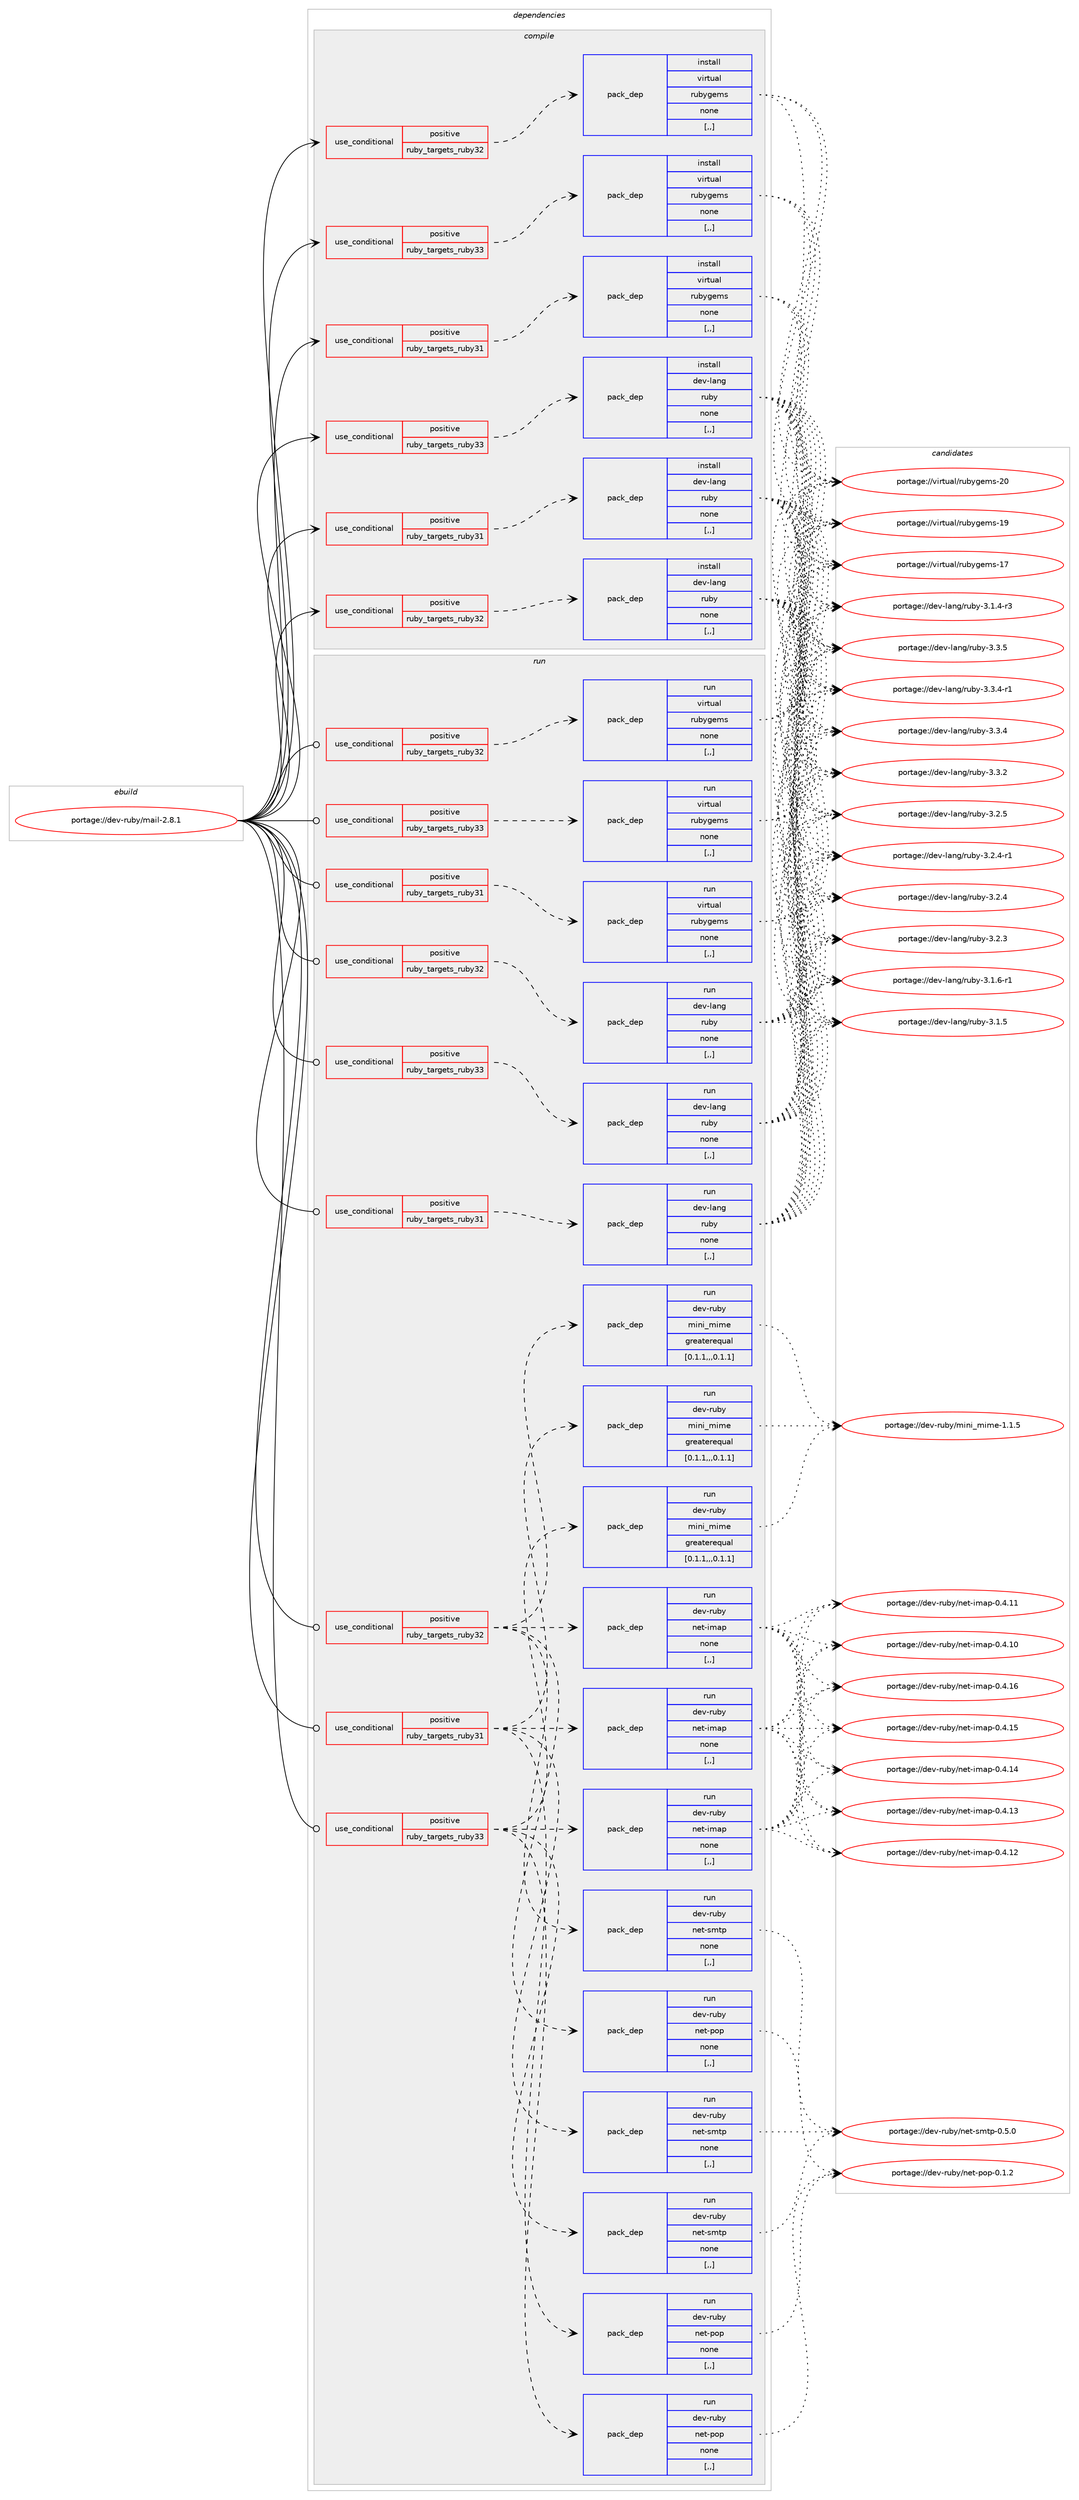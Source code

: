 digraph prolog {

# *************
# Graph options
# *************

newrank=true;
concentrate=true;
compound=true;
graph [rankdir=LR,fontname=Helvetica,fontsize=10,ranksep=1.5];#, ranksep=2.5, nodesep=0.2];
edge  [arrowhead=vee];
node  [fontname=Helvetica,fontsize=10];

# **********
# The ebuild
# **********

subgraph cluster_leftcol {
color=gray;
label=<<i>ebuild</i>>;
id [label="portage://dev-ruby/mail-2.8.1", color=red, width=4, href="../dev-ruby/mail-2.8.1.svg"];
}

# ****************
# The dependencies
# ****************

subgraph cluster_midcol {
color=gray;
label=<<i>dependencies</i>>;
subgraph cluster_compile {
fillcolor="#eeeeee";
style=filled;
label=<<i>compile</i>>;
subgraph cond181197 {
dependency685122 [label=<<TABLE BORDER="0" CELLBORDER="1" CELLSPACING="0" CELLPADDING="4"><TR><TD ROWSPAN="3" CELLPADDING="10">use_conditional</TD></TR><TR><TD>positive</TD></TR><TR><TD>ruby_targets_ruby31</TD></TR></TABLE>>, shape=none, color=red];
subgraph pack498993 {
dependency685123 [label=<<TABLE BORDER="0" CELLBORDER="1" CELLSPACING="0" CELLPADDING="4" WIDTH="220"><TR><TD ROWSPAN="6" CELLPADDING="30">pack_dep</TD></TR><TR><TD WIDTH="110">install</TD></TR><TR><TD>dev-lang</TD></TR><TR><TD>ruby</TD></TR><TR><TD>none</TD></TR><TR><TD>[,,]</TD></TR></TABLE>>, shape=none, color=blue];
}
dependency685122:e -> dependency685123:w [weight=20,style="dashed",arrowhead="vee"];
}
id:e -> dependency685122:w [weight=20,style="solid",arrowhead="vee"];
subgraph cond181198 {
dependency685124 [label=<<TABLE BORDER="0" CELLBORDER="1" CELLSPACING="0" CELLPADDING="4"><TR><TD ROWSPAN="3" CELLPADDING="10">use_conditional</TD></TR><TR><TD>positive</TD></TR><TR><TD>ruby_targets_ruby31</TD></TR></TABLE>>, shape=none, color=red];
subgraph pack498994 {
dependency685125 [label=<<TABLE BORDER="0" CELLBORDER="1" CELLSPACING="0" CELLPADDING="4" WIDTH="220"><TR><TD ROWSPAN="6" CELLPADDING="30">pack_dep</TD></TR><TR><TD WIDTH="110">install</TD></TR><TR><TD>virtual</TD></TR><TR><TD>rubygems</TD></TR><TR><TD>none</TD></TR><TR><TD>[,,]</TD></TR></TABLE>>, shape=none, color=blue];
}
dependency685124:e -> dependency685125:w [weight=20,style="dashed",arrowhead="vee"];
}
id:e -> dependency685124:w [weight=20,style="solid",arrowhead="vee"];
subgraph cond181199 {
dependency685126 [label=<<TABLE BORDER="0" CELLBORDER="1" CELLSPACING="0" CELLPADDING="4"><TR><TD ROWSPAN="3" CELLPADDING="10">use_conditional</TD></TR><TR><TD>positive</TD></TR><TR><TD>ruby_targets_ruby32</TD></TR></TABLE>>, shape=none, color=red];
subgraph pack498995 {
dependency685127 [label=<<TABLE BORDER="0" CELLBORDER="1" CELLSPACING="0" CELLPADDING="4" WIDTH="220"><TR><TD ROWSPAN="6" CELLPADDING="30">pack_dep</TD></TR><TR><TD WIDTH="110">install</TD></TR><TR><TD>dev-lang</TD></TR><TR><TD>ruby</TD></TR><TR><TD>none</TD></TR><TR><TD>[,,]</TD></TR></TABLE>>, shape=none, color=blue];
}
dependency685126:e -> dependency685127:w [weight=20,style="dashed",arrowhead="vee"];
}
id:e -> dependency685126:w [weight=20,style="solid",arrowhead="vee"];
subgraph cond181200 {
dependency685128 [label=<<TABLE BORDER="0" CELLBORDER="1" CELLSPACING="0" CELLPADDING="4"><TR><TD ROWSPAN="3" CELLPADDING="10">use_conditional</TD></TR><TR><TD>positive</TD></TR><TR><TD>ruby_targets_ruby32</TD></TR></TABLE>>, shape=none, color=red];
subgraph pack498996 {
dependency685129 [label=<<TABLE BORDER="0" CELLBORDER="1" CELLSPACING="0" CELLPADDING="4" WIDTH="220"><TR><TD ROWSPAN="6" CELLPADDING="30">pack_dep</TD></TR><TR><TD WIDTH="110">install</TD></TR><TR><TD>virtual</TD></TR><TR><TD>rubygems</TD></TR><TR><TD>none</TD></TR><TR><TD>[,,]</TD></TR></TABLE>>, shape=none, color=blue];
}
dependency685128:e -> dependency685129:w [weight=20,style="dashed",arrowhead="vee"];
}
id:e -> dependency685128:w [weight=20,style="solid",arrowhead="vee"];
subgraph cond181201 {
dependency685130 [label=<<TABLE BORDER="0" CELLBORDER="1" CELLSPACING="0" CELLPADDING="4"><TR><TD ROWSPAN="3" CELLPADDING="10">use_conditional</TD></TR><TR><TD>positive</TD></TR><TR><TD>ruby_targets_ruby33</TD></TR></TABLE>>, shape=none, color=red];
subgraph pack498997 {
dependency685131 [label=<<TABLE BORDER="0" CELLBORDER="1" CELLSPACING="0" CELLPADDING="4" WIDTH="220"><TR><TD ROWSPAN="6" CELLPADDING="30">pack_dep</TD></TR><TR><TD WIDTH="110">install</TD></TR><TR><TD>dev-lang</TD></TR><TR><TD>ruby</TD></TR><TR><TD>none</TD></TR><TR><TD>[,,]</TD></TR></TABLE>>, shape=none, color=blue];
}
dependency685130:e -> dependency685131:w [weight=20,style="dashed",arrowhead="vee"];
}
id:e -> dependency685130:w [weight=20,style="solid",arrowhead="vee"];
subgraph cond181202 {
dependency685132 [label=<<TABLE BORDER="0" CELLBORDER="1" CELLSPACING="0" CELLPADDING="4"><TR><TD ROWSPAN="3" CELLPADDING="10">use_conditional</TD></TR><TR><TD>positive</TD></TR><TR><TD>ruby_targets_ruby33</TD></TR></TABLE>>, shape=none, color=red];
subgraph pack498998 {
dependency685133 [label=<<TABLE BORDER="0" CELLBORDER="1" CELLSPACING="0" CELLPADDING="4" WIDTH="220"><TR><TD ROWSPAN="6" CELLPADDING="30">pack_dep</TD></TR><TR><TD WIDTH="110">install</TD></TR><TR><TD>virtual</TD></TR><TR><TD>rubygems</TD></TR><TR><TD>none</TD></TR><TR><TD>[,,]</TD></TR></TABLE>>, shape=none, color=blue];
}
dependency685132:e -> dependency685133:w [weight=20,style="dashed",arrowhead="vee"];
}
id:e -> dependency685132:w [weight=20,style="solid",arrowhead="vee"];
}
subgraph cluster_compileandrun {
fillcolor="#eeeeee";
style=filled;
label=<<i>compile and run</i>>;
}
subgraph cluster_run {
fillcolor="#eeeeee";
style=filled;
label=<<i>run</i>>;
subgraph cond181203 {
dependency685134 [label=<<TABLE BORDER="0" CELLBORDER="1" CELLSPACING="0" CELLPADDING="4"><TR><TD ROWSPAN="3" CELLPADDING="10">use_conditional</TD></TR><TR><TD>positive</TD></TR><TR><TD>ruby_targets_ruby31</TD></TR></TABLE>>, shape=none, color=red];
subgraph pack498999 {
dependency685135 [label=<<TABLE BORDER="0" CELLBORDER="1" CELLSPACING="0" CELLPADDING="4" WIDTH="220"><TR><TD ROWSPAN="6" CELLPADDING="30">pack_dep</TD></TR><TR><TD WIDTH="110">run</TD></TR><TR><TD>dev-lang</TD></TR><TR><TD>ruby</TD></TR><TR><TD>none</TD></TR><TR><TD>[,,]</TD></TR></TABLE>>, shape=none, color=blue];
}
dependency685134:e -> dependency685135:w [weight=20,style="dashed",arrowhead="vee"];
}
id:e -> dependency685134:w [weight=20,style="solid",arrowhead="odot"];
subgraph cond181204 {
dependency685136 [label=<<TABLE BORDER="0" CELLBORDER="1" CELLSPACING="0" CELLPADDING="4"><TR><TD ROWSPAN="3" CELLPADDING="10">use_conditional</TD></TR><TR><TD>positive</TD></TR><TR><TD>ruby_targets_ruby31</TD></TR></TABLE>>, shape=none, color=red];
subgraph pack499000 {
dependency685137 [label=<<TABLE BORDER="0" CELLBORDER="1" CELLSPACING="0" CELLPADDING="4" WIDTH="220"><TR><TD ROWSPAN="6" CELLPADDING="30">pack_dep</TD></TR><TR><TD WIDTH="110">run</TD></TR><TR><TD>dev-ruby</TD></TR><TR><TD>mini_mime</TD></TR><TR><TD>greaterequal</TD></TR><TR><TD>[0.1.1,,,0.1.1]</TD></TR></TABLE>>, shape=none, color=blue];
}
dependency685136:e -> dependency685137:w [weight=20,style="dashed",arrowhead="vee"];
subgraph pack499001 {
dependency685138 [label=<<TABLE BORDER="0" CELLBORDER="1" CELLSPACING="0" CELLPADDING="4" WIDTH="220"><TR><TD ROWSPAN="6" CELLPADDING="30">pack_dep</TD></TR><TR><TD WIDTH="110">run</TD></TR><TR><TD>dev-ruby</TD></TR><TR><TD>net-imap</TD></TR><TR><TD>none</TD></TR><TR><TD>[,,]</TD></TR></TABLE>>, shape=none, color=blue];
}
dependency685136:e -> dependency685138:w [weight=20,style="dashed",arrowhead="vee"];
subgraph pack499002 {
dependency685139 [label=<<TABLE BORDER="0" CELLBORDER="1" CELLSPACING="0" CELLPADDING="4" WIDTH="220"><TR><TD ROWSPAN="6" CELLPADDING="30">pack_dep</TD></TR><TR><TD WIDTH="110">run</TD></TR><TR><TD>dev-ruby</TD></TR><TR><TD>net-pop</TD></TR><TR><TD>none</TD></TR><TR><TD>[,,]</TD></TR></TABLE>>, shape=none, color=blue];
}
dependency685136:e -> dependency685139:w [weight=20,style="dashed",arrowhead="vee"];
subgraph pack499003 {
dependency685140 [label=<<TABLE BORDER="0" CELLBORDER="1" CELLSPACING="0" CELLPADDING="4" WIDTH="220"><TR><TD ROWSPAN="6" CELLPADDING="30">pack_dep</TD></TR><TR><TD WIDTH="110">run</TD></TR><TR><TD>dev-ruby</TD></TR><TR><TD>net-smtp</TD></TR><TR><TD>none</TD></TR><TR><TD>[,,]</TD></TR></TABLE>>, shape=none, color=blue];
}
dependency685136:e -> dependency685140:w [weight=20,style="dashed",arrowhead="vee"];
}
id:e -> dependency685136:w [weight=20,style="solid",arrowhead="odot"];
subgraph cond181205 {
dependency685141 [label=<<TABLE BORDER="0" CELLBORDER="1" CELLSPACING="0" CELLPADDING="4"><TR><TD ROWSPAN="3" CELLPADDING="10">use_conditional</TD></TR><TR><TD>positive</TD></TR><TR><TD>ruby_targets_ruby31</TD></TR></TABLE>>, shape=none, color=red];
subgraph pack499004 {
dependency685142 [label=<<TABLE BORDER="0" CELLBORDER="1" CELLSPACING="0" CELLPADDING="4" WIDTH="220"><TR><TD ROWSPAN="6" CELLPADDING="30">pack_dep</TD></TR><TR><TD WIDTH="110">run</TD></TR><TR><TD>virtual</TD></TR><TR><TD>rubygems</TD></TR><TR><TD>none</TD></TR><TR><TD>[,,]</TD></TR></TABLE>>, shape=none, color=blue];
}
dependency685141:e -> dependency685142:w [weight=20,style="dashed",arrowhead="vee"];
}
id:e -> dependency685141:w [weight=20,style="solid",arrowhead="odot"];
subgraph cond181206 {
dependency685143 [label=<<TABLE BORDER="0" CELLBORDER="1" CELLSPACING="0" CELLPADDING="4"><TR><TD ROWSPAN="3" CELLPADDING="10">use_conditional</TD></TR><TR><TD>positive</TD></TR><TR><TD>ruby_targets_ruby32</TD></TR></TABLE>>, shape=none, color=red];
subgraph pack499005 {
dependency685144 [label=<<TABLE BORDER="0" CELLBORDER="1" CELLSPACING="0" CELLPADDING="4" WIDTH="220"><TR><TD ROWSPAN="6" CELLPADDING="30">pack_dep</TD></TR><TR><TD WIDTH="110">run</TD></TR><TR><TD>dev-lang</TD></TR><TR><TD>ruby</TD></TR><TR><TD>none</TD></TR><TR><TD>[,,]</TD></TR></TABLE>>, shape=none, color=blue];
}
dependency685143:e -> dependency685144:w [weight=20,style="dashed",arrowhead="vee"];
}
id:e -> dependency685143:w [weight=20,style="solid",arrowhead="odot"];
subgraph cond181207 {
dependency685145 [label=<<TABLE BORDER="0" CELLBORDER="1" CELLSPACING="0" CELLPADDING="4"><TR><TD ROWSPAN="3" CELLPADDING="10">use_conditional</TD></TR><TR><TD>positive</TD></TR><TR><TD>ruby_targets_ruby32</TD></TR></TABLE>>, shape=none, color=red];
subgraph pack499006 {
dependency685146 [label=<<TABLE BORDER="0" CELLBORDER="1" CELLSPACING="0" CELLPADDING="4" WIDTH="220"><TR><TD ROWSPAN="6" CELLPADDING="30">pack_dep</TD></TR><TR><TD WIDTH="110">run</TD></TR><TR><TD>dev-ruby</TD></TR><TR><TD>mini_mime</TD></TR><TR><TD>greaterequal</TD></TR><TR><TD>[0.1.1,,,0.1.1]</TD></TR></TABLE>>, shape=none, color=blue];
}
dependency685145:e -> dependency685146:w [weight=20,style="dashed",arrowhead="vee"];
subgraph pack499007 {
dependency685147 [label=<<TABLE BORDER="0" CELLBORDER="1" CELLSPACING="0" CELLPADDING="4" WIDTH="220"><TR><TD ROWSPAN="6" CELLPADDING="30">pack_dep</TD></TR><TR><TD WIDTH="110">run</TD></TR><TR><TD>dev-ruby</TD></TR><TR><TD>net-imap</TD></TR><TR><TD>none</TD></TR><TR><TD>[,,]</TD></TR></TABLE>>, shape=none, color=blue];
}
dependency685145:e -> dependency685147:w [weight=20,style="dashed",arrowhead="vee"];
subgraph pack499008 {
dependency685148 [label=<<TABLE BORDER="0" CELLBORDER="1" CELLSPACING="0" CELLPADDING="4" WIDTH="220"><TR><TD ROWSPAN="6" CELLPADDING="30">pack_dep</TD></TR><TR><TD WIDTH="110">run</TD></TR><TR><TD>dev-ruby</TD></TR><TR><TD>net-pop</TD></TR><TR><TD>none</TD></TR><TR><TD>[,,]</TD></TR></TABLE>>, shape=none, color=blue];
}
dependency685145:e -> dependency685148:w [weight=20,style="dashed",arrowhead="vee"];
subgraph pack499009 {
dependency685149 [label=<<TABLE BORDER="0" CELLBORDER="1" CELLSPACING="0" CELLPADDING="4" WIDTH="220"><TR><TD ROWSPAN="6" CELLPADDING="30">pack_dep</TD></TR><TR><TD WIDTH="110">run</TD></TR><TR><TD>dev-ruby</TD></TR><TR><TD>net-smtp</TD></TR><TR><TD>none</TD></TR><TR><TD>[,,]</TD></TR></TABLE>>, shape=none, color=blue];
}
dependency685145:e -> dependency685149:w [weight=20,style="dashed",arrowhead="vee"];
}
id:e -> dependency685145:w [weight=20,style="solid",arrowhead="odot"];
subgraph cond181208 {
dependency685150 [label=<<TABLE BORDER="0" CELLBORDER="1" CELLSPACING="0" CELLPADDING="4"><TR><TD ROWSPAN="3" CELLPADDING="10">use_conditional</TD></TR><TR><TD>positive</TD></TR><TR><TD>ruby_targets_ruby32</TD></TR></TABLE>>, shape=none, color=red];
subgraph pack499010 {
dependency685151 [label=<<TABLE BORDER="0" CELLBORDER="1" CELLSPACING="0" CELLPADDING="4" WIDTH="220"><TR><TD ROWSPAN="6" CELLPADDING="30">pack_dep</TD></TR><TR><TD WIDTH="110">run</TD></TR><TR><TD>virtual</TD></TR><TR><TD>rubygems</TD></TR><TR><TD>none</TD></TR><TR><TD>[,,]</TD></TR></TABLE>>, shape=none, color=blue];
}
dependency685150:e -> dependency685151:w [weight=20,style="dashed",arrowhead="vee"];
}
id:e -> dependency685150:w [weight=20,style="solid",arrowhead="odot"];
subgraph cond181209 {
dependency685152 [label=<<TABLE BORDER="0" CELLBORDER="1" CELLSPACING="0" CELLPADDING="4"><TR><TD ROWSPAN="3" CELLPADDING="10">use_conditional</TD></TR><TR><TD>positive</TD></TR><TR><TD>ruby_targets_ruby33</TD></TR></TABLE>>, shape=none, color=red];
subgraph pack499011 {
dependency685153 [label=<<TABLE BORDER="0" CELLBORDER="1" CELLSPACING="0" CELLPADDING="4" WIDTH="220"><TR><TD ROWSPAN="6" CELLPADDING="30">pack_dep</TD></TR><TR><TD WIDTH="110">run</TD></TR><TR><TD>dev-lang</TD></TR><TR><TD>ruby</TD></TR><TR><TD>none</TD></TR><TR><TD>[,,]</TD></TR></TABLE>>, shape=none, color=blue];
}
dependency685152:e -> dependency685153:w [weight=20,style="dashed",arrowhead="vee"];
}
id:e -> dependency685152:w [weight=20,style="solid",arrowhead="odot"];
subgraph cond181210 {
dependency685154 [label=<<TABLE BORDER="0" CELLBORDER="1" CELLSPACING="0" CELLPADDING="4"><TR><TD ROWSPAN="3" CELLPADDING="10">use_conditional</TD></TR><TR><TD>positive</TD></TR><TR><TD>ruby_targets_ruby33</TD></TR></TABLE>>, shape=none, color=red];
subgraph pack499012 {
dependency685155 [label=<<TABLE BORDER="0" CELLBORDER="1" CELLSPACING="0" CELLPADDING="4" WIDTH="220"><TR><TD ROWSPAN="6" CELLPADDING="30">pack_dep</TD></TR><TR><TD WIDTH="110">run</TD></TR><TR><TD>dev-ruby</TD></TR><TR><TD>mini_mime</TD></TR><TR><TD>greaterequal</TD></TR><TR><TD>[0.1.1,,,0.1.1]</TD></TR></TABLE>>, shape=none, color=blue];
}
dependency685154:e -> dependency685155:w [weight=20,style="dashed",arrowhead="vee"];
subgraph pack499013 {
dependency685156 [label=<<TABLE BORDER="0" CELLBORDER="1" CELLSPACING="0" CELLPADDING="4" WIDTH="220"><TR><TD ROWSPAN="6" CELLPADDING="30">pack_dep</TD></TR><TR><TD WIDTH="110">run</TD></TR><TR><TD>dev-ruby</TD></TR><TR><TD>net-imap</TD></TR><TR><TD>none</TD></TR><TR><TD>[,,]</TD></TR></TABLE>>, shape=none, color=blue];
}
dependency685154:e -> dependency685156:w [weight=20,style="dashed",arrowhead="vee"];
subgraph pack499014 {
dependency685157 [label=<<TABLE BORDER="0" CELLBORDER="1" CELLSPACING="0" CELLPADDING="4" WIDTH="220"><TR><TD ROWSPAN="6" CELLPADDING="30">pack_dep</TD></TR><TR><TD WIDTH="110">run</TD></TR><TR><TD>dev-ruby</TD></TR><TR><TD>net-pop</TD></TR><TR><TD>none</TD></TR><TR><TD>[,,]</TD></TR></TABLE>>, shape=none, color=blue];
}
dependency685154:e -> dependency685157:w [weight=20,style="dashed",arrowhead="vee"];
subgraph pack499015 {
dependency685158 [label=<<TABLE BORDER="0" CELLBORDER="1" CELLSPACING="0" CELLPADDING="4" WIDTH="220"><TR><TD ROWSPAN="6" CELLPADDING="30">pack_dep</TD></TR><TR><TD WIDTH="110">run</TD></TR><TR><TD>dev-ruby</TD></TR><TR><TD>net-smtp</TD></TR><TR><TD>none</TD></TR><TR><TD>[,,]</TD></TR></TABLE>>, shape=none, color=blue];
}
dependency685154:e -> dependency685158:w [weight=20,style="dashed",arrowhead="vee"];
}
id:e -> dependency685154:w [weight=20,style="solid",arrowhead="odot"];
subgraph cond181211 {
dependency685159 [label=<<TABLE BORDER="0" CELLBORDER="1" CELLSPACING="0" CELLPADDING="4"><TR><TD ROWSPAN="3" CELLPADDING="10">use_conditional</TD></TR><TR><TD>positive</TD></TR><TR><TD>ruby_targets_ruby33</TD></TR></TABLE>>, shape=none, color=red];
subgraph pack499016 {
dependency685160 [label=<<TABLE BORDER="0" CELLBORDER="1" CELLSPACING="0" CELLPADDING="4" WIDTH="220"><TR><TD ROWSPAN="6" CELLPADDING="30">pack_dep</TD></TR><TR><TD WIDTH="110">run</TD></TR><TR><TD>virtual</TD></TR><TR><TD>rubygems</TD></TR><TR><TD>none</TD></TR><TR><TD>[,,]</TD></TR></TABLE>>, shape=none, color=blue];
}
dependency685159:e -> dependency685160:w [weight=20,style="dashed",arrowhead="vee"];
}
id:e -> dependency685159:w [weight=20,style="solid",arrowhead="odot"];
}
}

# **************
# The candidates
# **************

subgraph cluster_choices {
rank=same;
color=gray;
label=<<i>candidates</i>>;

subgraph choice498993 {
color=black;
nodesep=1;
choice10010111845108971101034711411798121455146514653 [label="portage://dev-lang/ruby-3.3.5", color=red, width=4,href="../dev-lang/ruby-3.3.5.svg"];
choice100101118451089711010347114117981214551465146524511449 [label="portage://dev-lang/ruby-3.3.4-r1", color=red, width=4,href="../dev-lang/ruby-3.3.4-r1.svg"];
choice10010111845108971101034711411798121455146514652 [label="portage://dev-lang/ruby-3.3.4", color=red, width=4,href="../dev-lang/ruby-3.3.4.svg"];
choice10010111845108971101034711411798121455146514650 [label="portage://dev-lang/ruby-3.3.2", color=red, width=4,href="../dev-lang/ruby-3.3.2.svg"];
choice10010111845108971101034711411798121455146504653 [label="portage://dev-lang/ruby-3.2.5", color=red, width=4,href="../dev-lang/ruby-3.2.5.svg"];
choice100101118451089711010347114117981214551465046524511449 [label="portage://dev-lang/ruby-3.2.4-r1", color=red, width=4,href="../dev-lang/ruby-3.2.4-r1.svg"];
choice10010111845108971101034711411798121455146504652 [label="portage://dev-lang/ruby-3.2.4", color=red, width=4,href="../dev-lang/ruby-3.2.4.svg"];
choice10010111845108971101034711411798121455146504651 [label="portage://dev-lang/ruby-3.2.3", color=red, width=4,href="../dev-lang/ruby-3.2.3.svg"];
choice100101118451089711010347114117981214551464946544511449 [label="portage://dev-lang/ruby-3.1.6-r1", color=red, width=4,href="../dev-lang/ruby-3.1.6-r1.svg"];
choice10010111845108971101034711411798121455146494653 [label="portage://dev-lang/ruby-3.1.5", color=red, width=4,href="../dev-lang/ruby-3.1.5.svg"];
choice100101118451089711010347114117981214551464946524511451 [label="portage://dev-lang/ruby-3.1.4-r3", color=red, width=4,href="../dev-lang/ruby-3.1.4-r3.svg"];
dependency685123:e -> choice10010111845108971101034711411798121455146514653:w [style=dotted,weight="100"];
dependency685123:e -> choice100101118451089711010347114117981214551465146524511449:w [style=dotted,weight="100"];
dependency685123:e -> choice10010111845108971101034711411798121455146514652:w [style=dotted,weight="100"];
dependency685123:e -> choice10010111845108971101034711411798121455146514650:w [style=dotted,weight="100"];
dependency685123:e -> choice10010111845108971101034711411798121455146504653:w [style=dotted,weight="100"];
dependency685123:e -> choice100101118451089711010347114117981214551465046524511449:w [style=dotted,weight="100"];
dependency685123:e -> choice10010111845108971101034711411798121455146504652:w [style=dotted,weight="100"];
dependency685123:e -> choice10010111845108971101034711411798121455146504651:w [style=dotted,weight="100"];
dependency685123:e -> choice100101118451089711010347114117981214551464946544511449:w [style=dotted,weight="100"];
dependency685123:e -> choice10010111845108971101034711411798121455146494653:w [style=dotted,weight="100"];
dependency685123:e -> choice100101118451089711010347114117981214551464946524511451:w [style=dotted,weight="100"];
}
subgraph choice498994 {
color=black;
nodesep=1;
choice118105114116117971084711411798121103101109115455048 [label="portage://virtual/rubygems-20", color=red, width=4,href="../virtual/rubygems-20.svg"];
choice118105114116117971084711411798121103101109115454957 [label="portage://virtual/rubygems-19", color=red, width=4,href="../virtual/rubygems-19.svg"];
choice118105114116117971084711411798121103101109115454955 [label="portage://virtual/rubygems-17", color=red, width=4,href="../virtual/rubygems-17.svg"];
dependency685125:e -> choice118105114116117971084711411798121103101109115455048:w [style=dotted,weight="100"];
dependency685125:e -> choice118105114116117971084711411798121103101109115454957:w [style=dotted,weight="100"];
dependency685125:e -> choice118105114116117971084711411798121103101109115454955:w [style=dotted,weight="100"];
}
subgraph choice498995 {
color=black;
nodesep=1;
choice10010111845108971101034711411798121455146514653 [label="portage://dev-lang/ruby-3.3.5", color=red, width=4,href="../dev-lang/ruby-3.3.5.svg"];
choice100101118451089711010347114117981214551465146524511449 [label="portage://dev-lang/ruby-3.3.4-r1", color=red, width=4,href="../dev-lang/ruby-3.3.4-r1.svg"];
choice10010111845108971101034711411798121455146514652 [label="portage://dev-lang/ruby-3.3.4", color=red, width=4,href="../dev-lang/ruby-3.3.4.svg"];
choice10010111845108971101034711411798121455146514650 [label="portage://dev-lang/ruby-3.3.2", color=red, width=4,href="../dev-lang/ruby-3.3.2.svg"];
choice10010111845108971101034711411798121455146504653 [label="portage://dev-lang/ruby-3.2.5", color=red, width=4,href="../dev-lang/ruby-3.2.5.svg"];
choice100101118451089711010347114117981214551465046524511449 [label="portage://dev-lang/ruby-3.2.4-r1", color=red, width=4,href="../dev-lang/ruby-3.2.4-r1.svg"];
choice10010111845108971101034711411798121455146504652 [label="portage://dev-lang/ruby-3.2.4", color=red, width=4,href="../dev-lang/ruby-3.2.4.svg"];
choice10010111845108971101034711411798121455146504651 [label="portage://dev-lang/ruby-3.2.3", color=red, width=4,href="../dev-lang/ruby-3.2.3.svg"];
choice100101118451089711010347114117981214551464946544511449 [label="portage://dev-lang/ruby-3.1.6-r1", color=red, width=4,href="../dev-lang/ruby-3.1.6-r1.svg"];
choice10010111845108971101034711411798121455146494653 [label="portage://dev-lang/ruby-3.1.5", color=red, width=4,href="../dev-lang/ruby-3.1.5.svg"];
choice100101118451089711010347114117981214551464946524511451 [label="portage://dev-lang/ruby-3.1.4-r3", color=red, width=4,href="../dev-lang/ruby-3.1.4-r3.svg"];
dependency685127:e -> choice10010111845108971101034711411798121455146514653:w [style=dotted,weight="100"];
dependency685127:e -> choice100101118451089711010347114117981214551465146524511449:w [style=dotted,weight="100"];
dependency685127:e -> choice10010111845108971101034711411798121455146514652:w [style=dotted,weight="100"];
dependency685127:e -> choice10010111845108971101034711411798121455146514650:w [style=dotted,weight="100"];
dependency685127:e -> choice10010111845108971101034711411798121455146504653:w [style=dotted,weight="100"];
dependency685127:e -> choice100101118451089711010347114117981214551465046524511449:w [style=dotted,weight="100"];
dependency685127:e -> choice10010111845108971101034711411798121455146504652:w [style=dotted,weight="100"];
dependency685127:e -> choice10010111845108971101034711411798121455146504651:w [style=dotted,weight="100"];
dependency685127:e -> choice100101118451089711010347114117981214551464946544511449:w [style=dotted,weight="100"];
dependency685127:e -> choice10010111845108971101034711411798121455146494653:w [style=dotted,weight="100"];
dependency685127:e -> choice100101118451089711010347114117981214551464946524511451:w [style=dotted,weight="100"];
}
subgraph choice498996 {
color=black;
nodesep=1;
choice118105114116117971084711411798121103101109115455048 [label="portage://virtual/rubygems-20", color=red, width=4,href="../virtual/rubygems-20.svg"];
choice118105114116117971084711411798121103101109115454957 [label="portage://virtual/rubygems-19", color=red, width=4,href="../virtual/rubygems-19.svg"];
choice118105114116117971084711411798121103101109115454955 [label="portage://virtual/rubygems-17", color=red, width=4,href="../virtual/rubygems-17.svg"];
dependency685129:e -> choice118105114116117971084711411798121103101109115455048:w [style=dotted,weight="100"];
dependency685129:e -> choice118105114116117971084711411798121103101109115454957:w [style=dotted,weight="100"];
dependency685129:e -> choice118105114116117971084711411798121103101109115454955:w [style=dotted,weight="100"];
}
subgraph choice498997 {
color=black;
nodesep=1;
choice10010111845108971101034711411798121455146514653 [label="portage://dev-lang/ruby-3.3.5", color=red, width=4,href="../dev-lang/ruby-3.3.5.svg"];
choice100101118451089711010347114117981214551465146524511449 [label="portage://dev-lang/ruby-3.3.4-r1", color=red, width=4,href="../dev-lang/ruby-3.3.4-r1.svg"];
choice10010111845108971101034711411798121455146514652 [label="portage://dev-lang/ruby-3.3.4", color=red, width=4,href="../dev-lang/ruby-3.3.4.svg"];
choice10010111845108971101034711411798121455146514650 [label="portage://dev-lang/ruby-3.3.2", color=red, width=4,href="../dev-lang/ruby-3.3.2.svg"];
choice10010111845108971101034711411798121455146504653 [label="portage://dev-lang/ruby-3.2.5", color=red, width=4,href="../dev-lang/ruby-3.2.5.svg"];
choice100101118451089711010347114117981214551465046524511449 [label="portage://dev-lang/ruby-3.2.4-r1", color=red, width=4,href="../dev-lang/ruby-3.2.4-r1.svg"];
choice10010111845108971101034711411798121455146504652 [label="portage://dev-lang/ruby-3.2.4", color=red, width=4,href="../dev-lang/ruby-3.2.4.svg"];
choice10010111845108971101034711411798121455146504651 [label="portage://dev-lang/ruby-3.2.3", color=red, width=4,href="../dev-lang/ruby-3.2.3.svg"];
choice100101118451089711010347114117981214551464946544511449 [label="portage://dev-lang/ruby-3.1.6-r1", color=red, width=4,href="../dev-lang/ruby-3.1.6-r1.svg"];
choice10010111845108971101034711411798121455146494653 [label="portage://dev-lang/ruby-3.1.5", color=red, width=4,href="../dev-lang/ruby-3.1.5.svg"];
choice100101118451089711010347114117981214551464946524511451 [label="portage://dev-lang/ruby-3.1.4-r3", color=red, width=4,href="../dev-lang/ruby-3.1.4-r3.svg"];
dependency685131:e -> choice10010111845108971101034711411798121455146514653:w [style=dotted,weight="100"];
dependency685131:e -> choice100101118451089711010347114117981214551465146524511449:w [style=dotted,weight="100"];
dependency685131:e -> choice10010111845108971101034711411798121455146514652:w [style=dotted,weight="100"];
dependency685131:e -> choice10010111845108971101034711411798121455146514650:w [style=dotted,weight="100"];
dependency685131:e -> choice10010111845108971101034711411798121455146504653:w [style=dotted,weight="100"];
dependency685131:e -> choice100101118451089711010347114117981214551465046524511449:w [style=dotted,weight="100"];
dependency685131:e -> choice10010111845108971101034711411798121455146504652:w [style=dotted,weight="100"];
dependency685131:e -> choice10010111845108971101034711411798121455146504651:w [style=dotted,weight="100"];
dependency685131:e -> choice100101118451089711010347114117981214551464946544511449:w [style=dotted,weight="100"];
dependency685131:e -> choice10010111845108971101034711411798121455146494653:w [style=dotted,weight="100"];
dependency685131:e -> choice100101118451089711010347114117981214551464946524511451:w [style=dotted,weight="100"];
}
subgraph choice498998 {
color=black;
nodesep=1;
choice118105114116117971084711411798121103101109115455048 [label="portage://virtual/rubygems-20", color=red, width=4,href="../virtual/rubygems-20.svg"];
choice118105114116117971084711411798121103101109115454957 [label="portage://virtual/rubygems-19", color=red, width=4,href="../virtual/rubygems-19.svg"];
choice118105114116117971084711411798121103101109115454955 [label="portage://virtual/rubygems-17", color=red, width=4,href="../virtual/rubygems-17.svg"];
dependency685133:e -> choice118105114116117971084711411798121103101109115455048:w [style=dotted,weight="100"];
dependency685133:e -> choice118105114116117971084711411798121103101109115454957:w [style=dotted,weight="100"];
dependency685133:e -> choice118105114116117971084711411798121103101109115454955:w [style=dotted,weight="100"];
}
subgraph choice498999 {
color=black;
nodesep=1;
choice10010111845108971101034711411798121455146514653 [label="portage://dev-lang/ruby-3.3.5", color=red, width=4,href="../dev-lang/ruby-3.3.5.svg"];
choice100101118451089711010347114117981214551465146524511449 [label="portage://dev-lang/ruby-3.3.4-r1", color=red, width=4,href="../dev-lang/ruby-3.3.4-r1.svg"];
choice10010111845108971101034711411798121455146514652 [label="portage://dev-lang/ruby-3.3.4", color=red, width=4,href="../dev-lang/ruby-3.3.4.svg"];
choice10010111845108971101034711411798121455146514650 [label="portage://dev-lang/ruby-3.3.2", color=red, width=4,href="../dev-lang/ruby-3.3.2.svg"];
choice10010111845108971101034711411798121455146504653 [label="portage://dev-lang/ruby-3.2.5", color=red, width=4,href="../dev-lang/ruby-3.2.5.svg"];
choice100101118451089711010347114117981214551465046524511449 [label="portage://dev-lang/ruby-3.2.4-r1", color=red, width=4,href="../dev-lang/ruby-3.2.4-r1.svg"];
choice10010111845108971101034711411798121455146504652 [label="portage://dev-lang/ruby-3.2.4", color=red, width=4,href="../dev-lang/ruby-3.2.4.svg"];
choice10010111845108971101034711411798121455146504651 [label="portage://dev-lang/ruby-3.2.3", color=red, width=4,href="../dev-lang/ruby-3.2.3.svg"];
choice100101118451089711010347114117981214551464946544511449 [label="portage://dev-lang/ruby-3.1.6-r1", color=red, width=4,href="../dev-lang/ruby-3.1.6-r1.svg"];
choice10010111845108971101034711411798121455146494653 [label="portage://dev-lang/ruby-3.1.5", color=red, width=4,href="../dev-lang/ruby-3.1.5.svg"];
choice100101118451089711010347114117981214551464946524511451 [label="portage://dev-lang/ruby-3.1.4-r3", color=red, width=4,href="../dev-lang/ruby-3.1.4-r3.svg"];
dependency685135:e -> choice10010111845108971101034711411798121455146514653:w [style=dotted,weight="100"];
dependency685135:e -> choice100101118451089711010347114117981214551465146524511449:w [style=dotted,weight="100"];
dependency685135:e -> choice10010111845108971101034711411798121455146514652:w [style=dotted,weight="100"];
dependency685135:e -> choice10010111845108971101034711411798121455146514650:w [style=dotted,weight="100"];
dependency685135:e -> choice10010111845108971101034711411798121455146504653:w [style=dotted,weight="100"];
dependency685135:e -> choice100101118451089711010347114117981214551465046524511449:w [style=dotted,weight="100"];
dependency685135:e -> choice10010111845108971101034711411798121455146504652:w [style=dotted,weight="100"];
dependency685135:e -> choice10010111845108971101034711411798121455146504651:w [style=dotted,weight="100"];
dependency685135:e -> choice100101118451089711010347114117981214551464946544511449:w [style=dotted,weight="100"];
dependency685135:e -> choice10010111845108971101034711411798121455146494653:w [style=dotted,weight="100"];
dependency685135:e -> choice100101118451089711010347114117981214551464946524511451:w [style=dotted,weight="100"];
}
subgraph choice499000 {
color=black;
nodesep=1;
choice10010111845114117981214710910511010595109105109101454946494653 [label="portage://dev-ruby/mini_mime-1.1.5", color=red, width=4,href="../dev-ruby/mini_mime-1.1.5.svg"];
dependency685137:e -> choice10010111845114117981214710910511010595109105109101454946494653:w [style=dotted,weight="100"];
}
subgraph choice499001 {
color=black;
nodesep=1;
choice100101118451141179812147110101116451051099711245484652464954 [label="portage://dev-ruby/net-imap-0.4.16", color=red, width=4,href="../dev-ruby/net-imap-0.4.16.svg"];
choice100101118451141179812147110101116451051099711245484652464953 [label="portage://dev-ruby/net-imap-0.4.15", color=red, width=4,href="../dev-ruby/net-imap-0.4.15.svg"];
choice100101118451141179812147110101116451051099711245484652464952 [label="portage://dev-ruby/net-imap-0.4.14", color=red, width=4,href="../dev-ruby/net-imap-0.4.14.svg"];
choice100101118451141179812147110101116451051099711245484652464951 [label="portage://dev-ruby/net-imap-0.4.13", color=red, width=4,href="../dev-ruby/net-imap-0.4.13.svg"];
choice100101118451141179812147110101116451051099711245484652464950 [label="portage://dev-ruby/net-imap-0.4.12", color=red, width=4,href="../dev-ruby/net-imap-0.4.12.svg"];
choice100101118451141179812147110101116451051099711245484652464949 [label="portage://dev-ruby/net-imap-0.4.11", color=red, width=4,href="../dev-ruby/net-imap-0.4.11.svg"];
choice100101118451141179812147110101116451051099711245484652464948 [label="portage://dev-ruby/net-imap-0.4.10", color=red, width=4,href="../dev-ruby/net-imap-0.4.10.svg"];
dependency685138:e -> choice100101118451141179812147110101116451051099711245484652464954:w [style=dotted,weight="100"];
dependency685138:e -> choice100101118451141179812147110101116451051099711245484652464953:w [style=dotted,weight="100"];
dependency685138:e -> choice100101118451141179812147110101116451051099711245484652464952:w [style=dotted,weight="100"];
dependency685138:e -> choice100101118451141179812147110101116451051099711245484652464951:w [style=dotted,weight="100"];
dependency685138:e -> choice100101118451141179812147110101116451051099711245484652464950:w [style=dotted,weight="100"];
dependency685138:e -> choice100101118451141179812147110101116451051099711245484652464949:w [style=dotted,weight="100"];
dependency685138:e -> choice100101118451141179812147110101116451051099711245484652464948:w [style=dotted,weight="100"];
}
subgraph choice499002 {
color=black;
nodesep=1;
choice10010111845114117981214711010111645112111112454846494650 [label="portage://dev-ruby/net-pop-0.1.2", color=red, width=4,href="../dev-ruby/net-pop-0.1.2.svg"];
dependency685139:e -> choice10010111845114117981214711010111645112111112454846494650:w [style=dotted,weight="100"];
}
subgraph choice499003 {
color=black;
nodesep=1;
choice10010111845114117981214711010111645115109116112454846534648 [label="portage://dev-ruby/net-smtp-0.5.0", color=red, width=4,href="../dev-ruby/net-smtp-0.5.0.svg"];
dependency685140:e -> choice10010111845114117981214711010111645115109116112454846534648:w [style=dotted,weight="100"];
}
subgraph choice499004 {
color=black;
nodesep=1;
choice118105114116117971084711411798121103101109115455048 [label="portage://virtual/rubygems-20", color=red, width=4,href="../virtual/rubygems-20.svg"];
choice118105114116117971084711411798121103101109115454957 [label="portage://virtual/rubygems-19", color=red, width=4,href="../virtual/rubygems-19.svg"];
choice118105114116117971084711411798121103101109115454955 [label="portage://virtual/rubygems-17", color=red, width=4,href="../virtual/rubygems-17.svg"];
dependency685142:e -> choice118105114116117971084711411798121103101109115455048:w [style=dotted,weight="100"];
dependency685142:e -> choice118105114116117971084711411798121103101109115454957:w [style=dotted,weight="100"];
dependency685142:e -> choice118105114116117971084711411798121103101109115454955:w [style=dotted,weight="100"];
}
subgraph choice499005 {
color=black;
nodesep=1;
choice10010111845108971101034711411798121455146514653 [label="portage://dev-lang/ruby-3.3.5", color=red, width=4,href="../dev-lang/ruby-3.3.5.svg"];
choice100101118451089711010347114117981214551465146524511449 [label="portage://dev-lang/ruby-3.3.4-r1", color=red, width=4,href="../dev-lang/ruby-3.3.4-r1.svg"];
choice10010111845108971101034711411798121455146514652 [label="portage://dev-lang/ruby-3.3.4", color=red, width=4,href="../dev-lang/ruby-3.3.4.svg"];
choice10010111845108971101034711411798121455146514650 [label="portage://dev-lang/ruby-3.3.2", color=red, width=4,href="../dev-lang/ruby-3.3.2.svg"];
choice10010111845108971101034711411798121455146504653 [label="portage://dev-lang/ruby-3.2.5", color=red, width=4,href="../dev-lang/ruby-3.2.5.svg"];
choice100101118451089711010347114117981214551465046524511449 [label="portage://dev-lang/ruby-3.2.4-r1", color=red, width=4,href="../dev-lang/ruby-3.2.4-r1.svg"];
choice10010111845108971101034711411798121455146504652 [label="portage://dev-lang/ruby-3.2.4", color=red, width=4,href="../dev-lang/ruby-3.2.4.svg"];
choice10010111845108971101034711411798121455146504651 [label="portage://dev-lang/ruby-3.2.3", color=red, width=4,href="../dev-lang/ruby-3.2.3.svg"];
choice100101118451089711010347114117981214551464946544511449 [label="portage://dev-lang/ruby-3.1.6-r1", color=red, width=4,href="../dev-lang/ruby-3.1.6-r1.svg"];
choice10010111845108971101034711411798121455146494653 [label="portage://dev-lang/ruby-3.1.5", color=red, width=4,href="../dev-lang/ruby-3.1.5.svg"];
choice100101118451089711010347114117981214551464946524511451 [label="portage://dev-lang/ruby-3.1.4-r3", color=red, width=4,href="../dev-lang/ruby-3.1.4-r3.svg"];
dependency685144:e -> choice10010111845108971101034711411798121455146514653:w [style=dotted,weight="100"];
dependency685144:e -> choice100101118451089711010347114117981214551465146524511449:w [style=dotted,weight="100"];
dependency685144:e -> choice10010111845108971101034711411798121455146514652:w [style=dotted,weight="100"];
dependency685144:e -> choice10010111845108971101034711411798121455146514650:w [style=dotted,weight="100"];
dependency685144:e -> choice10010111845108971101034711411798121455146504653:w [style=dotted,weight="100"];
dependency685144:e -> choice100101118451089711010347114117981214551465046524511449:w [style=dotted,weight="100"];
dependency685144:e -> choice10010111845108971101034711411798121455146504652:w [style=dotted,weight="100"];
dependency685144:e -> choice10010111845108971101034711411798121455146504651:w [style=dotted,weight="100"];
dependency685144:e -> choice100101118451089711010347114117981214551464946544511449:w [style=dotted,weight="100"];
dependency685144:e -> choice10010111845108971101034711411798121455146494653:w [style=dotted,weight="100"];
dependency685144:e -> choice100101118451089711010347114117981214551464946524511451:w [style=dotted,weight="100"];
}
subgraph choice499006 {
color=black;
nodesep=1;
choice10010111845114117981214710910511010595109105109101454946494653 [label="portage://dev-ruby/mini_mime-1.1.5", color=red, width=4,href="../dev-ruby/mini_mime-1.1.5.svg"];
dependency685146:e -> choice10010111845114117981214710910511010595109105109101454946494653:w [style=dotted,weight="100"];
}
subgraph choice499007 {
color=black;
nodesep=1;
choice100101118451141179812147110101116451051099711245484652464954 [label="portage://dev-ruby/net-imap-0.4.16", color=red, width=4,href="../dev-ruby/net-imap-0.4.16.svg"];
choice100101118451141179812147110101116451051099711245484652464953 [label="portage://dev-ruby/net-imap-0.4.15", color=red, width=4,href="../dev-ruby/net-imap-0.4.15.svg"];
choice100101118451141179812147110101116451051099711245484652464952 [label="portage://dev-ruby/net-imap-0.4.14", color=red, width=4,href="../dev-ruby/net-imap-0.4.14.svg"];
choice100101118451141179812147110101116451051099711245484652464951 [label="portage://dev-ruby/net-imap-0.4.13", color=red, width=4,href="../dev-ruby/net-imap-0.4.13.svg"];
choice100101118451141179812147110101116451051099711245484652464950 [label="portage://dev-ruby/net-imap-0.4.12", color=red, width=4,href="../dev-ruby/net-imap-0.4.12.svg"];
choice100101118451141179812147110101116451051099711245484652464949 [label="portage://dev-ruby/net-imap-0.4.11", color=red, width=4,href="../dev-ruby/net-imap-0.4.11.svg"];
choice100101118451141179812147110101116451051099711245484652464948 [label="portage://dev-ruby/net-imap-0.4.10", color=red, width=4,href="../dev-ruby/net-imap-0.4.10.svg"];
dependency685147:e -> choice100101118451141179812147110101116451051099711245484652464954:w [style=dotted,weight="100"];
dependency685147:e -> choice100101118451141179812147110101116451051099711245484652464953:w [style=dotted,weight="100"];
dependency685147:e -> choice100101118451141179812147110101116451051099711245484652464952:w [style=dotted,weight="100"];
dependency685147:e -> choice100101118451141179812147110101116451051099711245484652464951:w [style=dotted,weight="100"];
dependency685147:e -> choice100101118451141179812147110101116451051099711245484652464950:w [style=dotted,weight="100"];
dependency685147:e -> choice100101118451141179812147110101116451051099711245484652464949:w [style=dotted,weight="100"];
dependency685147:e -> choice100101118451141179812147110101116451051099711245484652464948:w [style=dotted,weight="100"];
}
subgraph choice499008 {
color=black;
nodesep=1;
choice10010111845114117981214711010111645112111112454846494650 [label="portage://dev-ruby/net-pop-0.1.2", color=red, width=4,href="../dev-ruby/net-pop-0.1.2.svg"];
dependency685148:e -> choice10010111845114117981214711010111645112111112454846494650:w [style=dotted,weight="100"];
}
subgraph choice499009 {
color=black;
nodesep=1;
choice10010111845114117981214711010111645115109116112454846534648 [label="portage://dev-ruby/net-smtp-0.5.0", color=red, width=4,href="../dev-ruby/net-smtp-0.5.0.svg"];
dependency685149:e -> choice10010111845114117981214711010111645115109116112454846534648:w [style=dotted,weight="100"];
}
subgraph choice499010 {
color=black;
nodesep=1;
choice118105114116117971084711411798121103101109115455048 [label="portage://virtual/rubygems-20", color=red, width=4,href="../virtual/rubygems-20.svg"];
choice118105114116117971084711411798121103101109115454957 [label="portage://virtual/rubygems-19", color=red, width=4,href="../virtual/rubygems-19.svg"];
choice118105114116117971084711411798121103101109115454955 [label="portage://virtual/rubygems-17", color=red, width=4,href="../virtual/rubygems-17.svg"];
dependency685151:e -> choice118105114116117971084711411798121103101109115455048:w [style=dotted,weight="100"];
dependency685151:e -> choice118105114116117971084711411798121103101109115454957:w [style=dotted,weight="100"];
dependency685151:e -> choice118105114116117971084711411798121103101109115454955:w [style=dotted,weight="100"];
}
subgraph choice499011 {
color=black;
nodesep=1;
choice10010111845108971101034711411798121455146514653 [label="portage://dev-lang/ruby-3.3.5", color=red, width=4,href="../dev-lang/ruby-3.3.5.svg"];
choice100101118451089711010347114117981214551465146524511449 [label="portage://dev-lang/ruby-3.3.4-r1", color=red, width=4,href="../dev-lang/ruby-3.3.4-r1.svg"];
choice10010111845108971101034711411798121455146514652 [label="portage://dev-lang/ruby-3.3.4", color=red, width=4,href="../dev-lang/ruby-3.3.4.svg"];
choice10010111845108971101034711411798121455146514650 [label="portage://dev-lang/ruby-3.3.2", color=red, width=4,href="../dev-lang/ruby-3.3.2.svg"];
choice10010111845108971101034711411798121455146504653 [label="portage://dev-lang/ruby-3.2.5", color=red, width=4,href="../dev-lang/ruby-3.2.5.svg"];
choice100101118451089711010347114117981214551465046524511449 [label="portage://dev-lang/ruby-3.2.4-r1", color=red, width=4,href="../dev-lang/ruby-3.2.4-r1.svg"];
choice10010111845108971101034711411798121455146504652 [label="portage://dev-lang/ruby-3.2.4", color=red, width=4,href="../dev-lang/ruby-3.2.4.svg"];
choice10010111845108971101034711411798121455146504651 [label="portage://dev-lang/ruby-3.2.3", color=red, width=4,href="../dev-lang/ruby-3.2.3.svg"];
choice100101118451089711010347114117981214551464946544511449 [label="portage://dev-lang/ruby-3.1.6-r1", color=red, width=4,href="../dev-lang/ruby-3.1.6-r1.svg"];
choice10010111845108971101034711411798121455146494653 [label="portage://dev-lang/ruby-3.1.5", color=red, width=4,href="../dev-lang/ruby-3.1.5.svg"];
choice100101118451089711010347114117981214551464946524511451 [label="portage://dev-lang/ruby-3.1.4-r3", color=red, width=4,href="../dev-lang/ruby-3.1.4-r3.svg"];
dependency685153:e -> choice10010111845108971101034711411798121455146514653:w [style=dotted,weight="100"];
dependency685153:e -> choice100101118451089711010347114117981214551465146524511449:w [style=dotted,weight="100"];
dependency685153:e -> choice10010111845108971101034711411798121455146514652:w [style=dotted,weight="100"];
dependency685153:e -> choice10010111845108971101034711411798121455146514650:w [style=dotted,weight="100"];
dependency685153:e -> choice10010111845108971101034711411798121455146504653:w [style=dotted,weight="100"];
dependency685153:e -> choice100101118451089711010347114117981214551465046524511449:w [style=dotted,weight="100"];
dependency685153:e -> choice10010111845108971101034711411798121455146504652:w [style=dotted,weight="100"];
dependency685153:e -> choice10010111845108971101034711411798121455146504651:w [style=dotted,weight="100"];
dependency685153:e -> choice100101118451089711010347114117981214551464946544511449:w [style=dotted,weight="100"];
dependency685153:e -> choice10010111845108971101034711411798121455146494653:w [style=dotted,weight="100"];
dependency685153:e -> choice100101118451089711010347114117981214551464946524511451:w [style=dotted,weight="100"];
}
subgraph choice499012 {
color=black;
nodesep=1;
choice10010111845114117981214710910511010595109105109101454946494653 [label="portage://dev-ruby/mini_mime-1.1.5", color=red, width=4,href="../dev-ruby/mini_mime-1.1.5.svg"];
dependency685155:e -> choice10010111845114117981214710910511010595109105109101454946494653:w [style=dotted,weight="100"];
}
subgraph choice499013 {
color=black;
nodesep=1;
choice100101118451141179812147110101116451051099711245484652464954 [label="portage://dev-ruby/net-imap-0.4.16", color=red, width=4,href="../dev-ruby/net-imap-0.4.16.svg"];
choice100101118451141179812147110101116451051099711245484652464953 [label="portage://dev-ruby/net-imap-0.4.15", color=red, width=4,href="../dev-ruby/net-imap-0.4.15.svg"];
choice100101118451141179812147110101116451051099711245484652464952 [label="portage://dev-ruby/net-imap-0.4.14", color=red, width=4,href="../dev-ruby/net-imap-0.4.14.svg"];
choice100101118451141179812147110101116451051099711245484652464951 [label="portage://dev-ruby/net-imap-0.4.13", color=red, width=4,href="../dev-ruby/net-imap-0.4.13.svg"];
choice100101118451141179812147110101116451051099711245484652464950 [label="portage://dev-ruby/net-imap-0.4.12", color=red, width=4,href="../dev-ruby/net-imap-0.4.12.svg"];
choice100101118451141179812147110101116451051099711245484652464949 [label="portage://dev-ruby/net-imap-0.4.11", color=red, width=4,href="../dev-ruby/net-imap-0.4.11.svg"];
choice100101118451141179812147110101116451051099711245484652464948 [label="portage://dev-ruby/net-imap-0.4.10", color=red, width=4,href="../dev-ruby/net-imap-0.4.10.svg"];
dependency685156:e -> choice100101118451141179812147110101116451051099711245484652464954:w [style=dotted,weight="100"];
dependency685156:e -> choice100101118451141179812147110101116451051099711245484652464953:w [style=dotted,weight="100"];
dependency685156:e -> choice100101118451141179812147110101116451051099711245484652464952:w [style=dotted,weight="100"];
dependency685156:e -> choice100101118451141179812147110101116451051099711245484652464951:w [style=dotted,weight="100"];
dependency685156:e -> choice100101118451141179812147110101116451051099711245484652464950:w [style=dotted,weight="100"];
dependency685156:e -> choice100101118451141179812147110101116451051099711245484652464949:w [style=dotted,weight="100"];
dependency685156:e -> choice100101118451141179812147110101116451051099711245484652464948:w [style=dotted,weight="100"];
}
subgraph choice499014 {
color=black;
nodesep=1;
choice10010111845114117981214711010111645112111112454846494650 [label="portage://dev-ruby/net-pop-0.1.2", color=red, width=4,href="../dev-ruby/net-pop-0.1.2.svg"];
dependency685157:e -> choice10010111845114117981214711010111645112111112454846494650:w [style=dotted,weight="100"];
}
subgraph choice499015 {
color=black;
nodesep=1;
choice10010111845114117981214711010111645115109116112454846534648 [label="portage://dev-ruby/net-smtp-0.5.0", color=red, width=4,href="../dev-ruby/net-smtp-0.5.0.svg"];
dependency685158:e -> choice10010111845114117981214711010111645115109116112454846534648:w [style=dotted,weight="100"];
}
subgraph choice499016 {
color=black;
nodesep=1;
choice118105114116117971084711411798121103101109115455048 [label="portage://virtual/rubygems-20", color=red, width=4,href="../virtual/rubygems-20.svg"];
choice118105114116117971084711411798121103101109115454957 [label="portage://virtual/rubygems-19", color=red, width=4,href="../virtual/rubygems-19.svg"];
choice118105114116117971084711411798121103101109115454955 [label="portage://virtual/rubygems-17", color=red, width=4,href="../virtual/rubygems-17.svg"];
dependency685160:e -> choice118105114116117971084711411798121103101109115455048:w [style=dotted,weight="100"];
dependency685160:e -> choice118105114116117971084711411798121103101109115454957:w [style=dotted,weight="100"];
dependency685160:e -> choice118105114116117971084711411798121103101109115454955:w [style=dotted,weight="100"];
}
}

}
